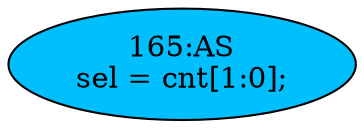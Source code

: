 strict digraph "" {
	node [label="\N"];
	"165:AS"	 [ast="<pyverilog.vparser.ast.Assign object at 0x7f5d26f39810>",
		def_var="['sel']",
		fillcolor=deepskyblue,
		label="165:AS
sel = cnt[1:0];",
		statements="[]",
		style=filled,
		typ=Assign,
		use_var="['cnt']"];
}
